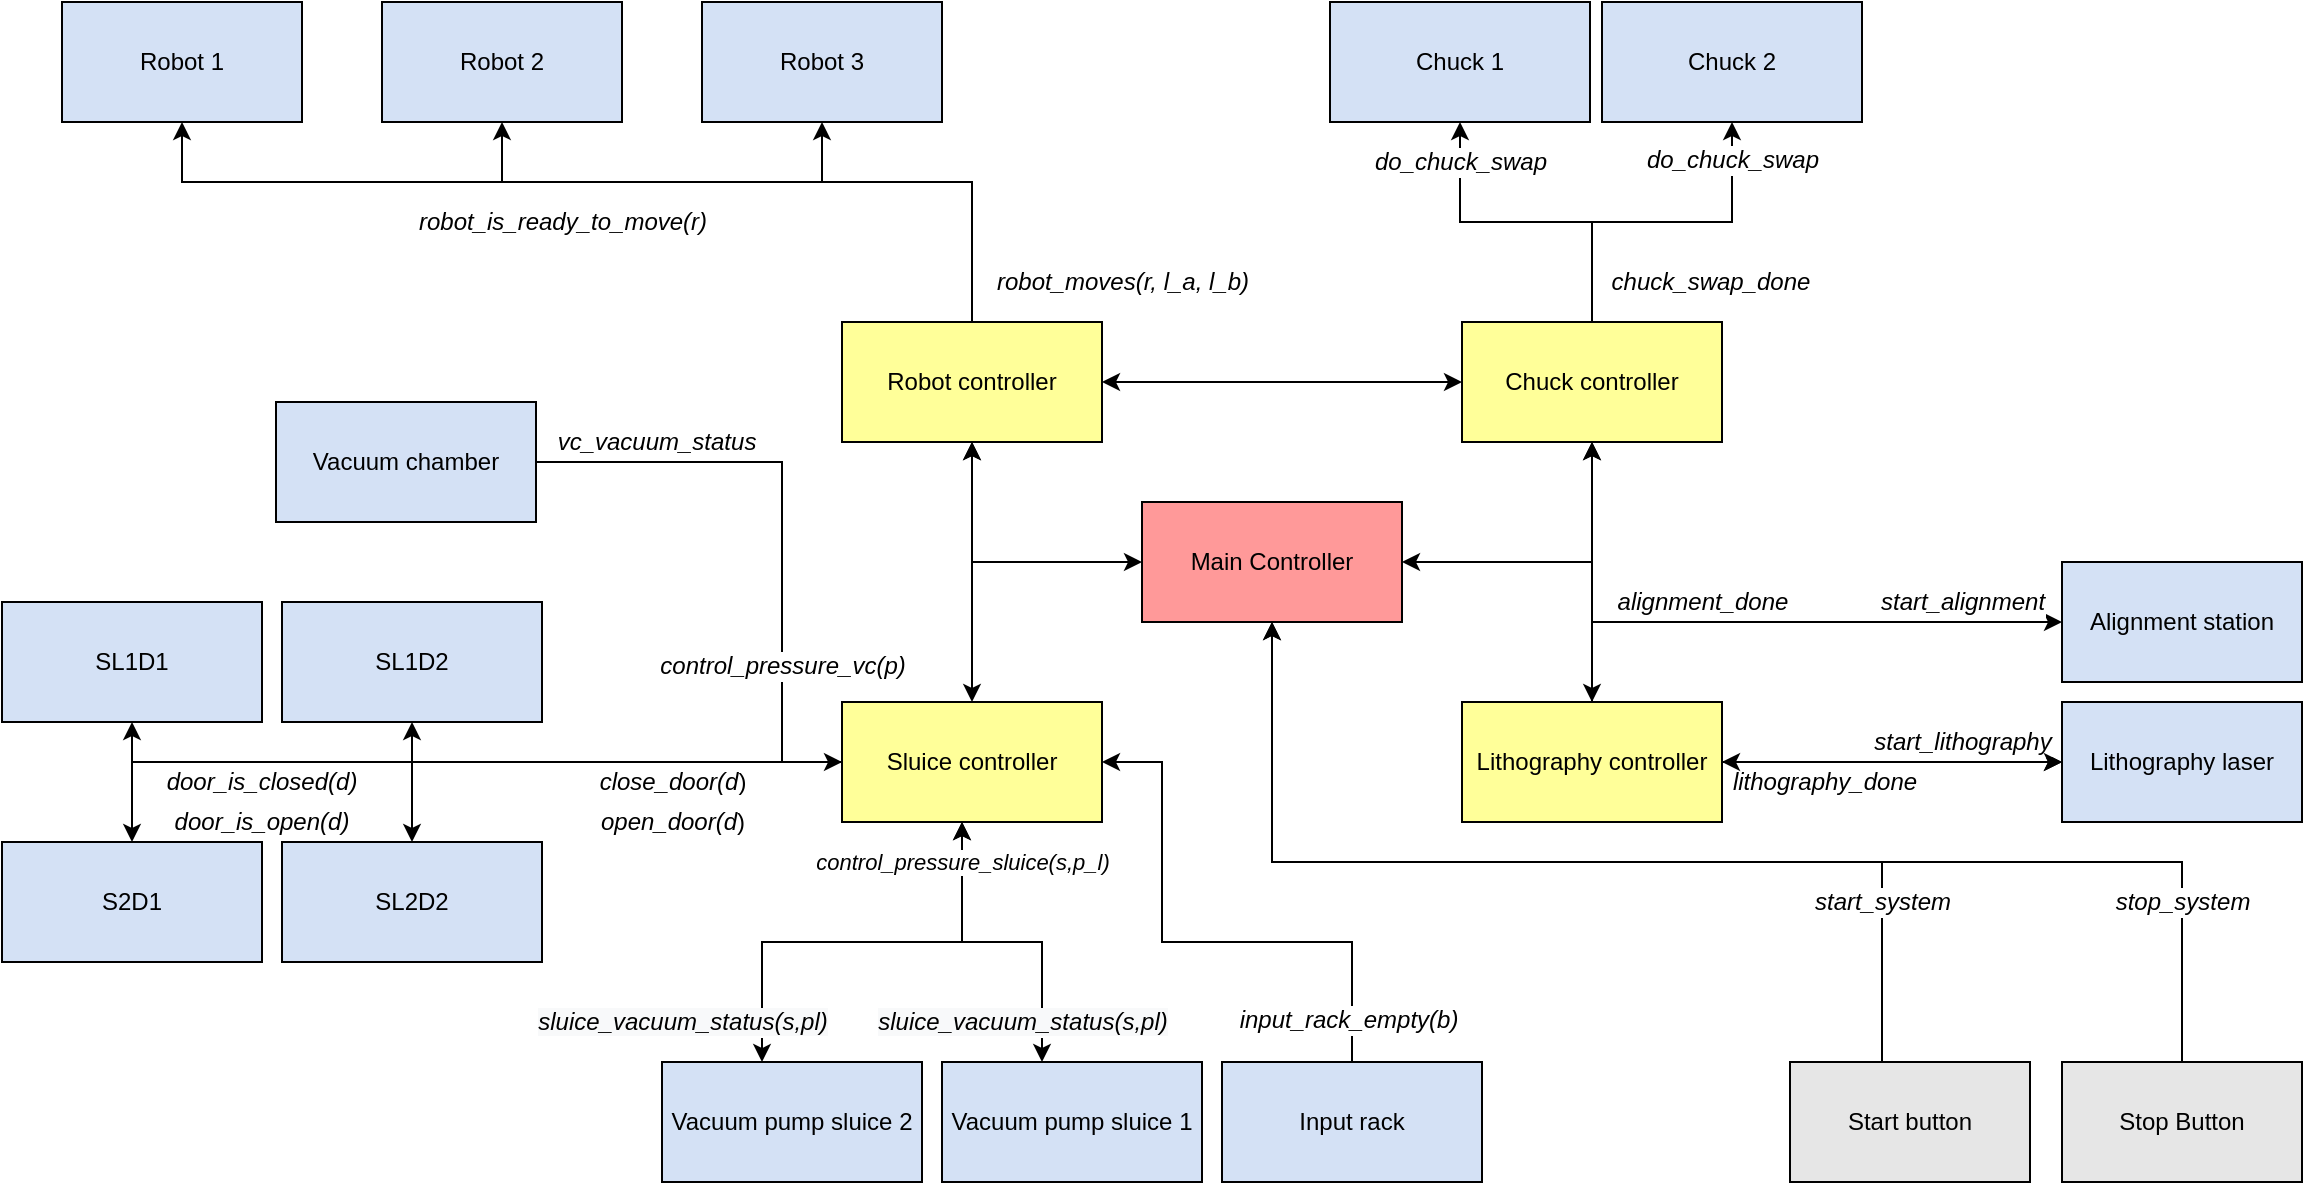 <mxfile version="15.3.8" type="github">
  <diagram id="OpJN6eBW9aZbd_widYFl" name="Page-1">
    <mxGraphModel dx="2411" dy="654" grid="1" gridSize="10" guides="1" tooltips="1" connect="1" arrows="1" fold="1" page="1" pageScale="1" pageWidth="827" pageHeight="1169" math="0" shadow="0">
      <root>
        <mxCell id="0" />
        <mxCell id="1" parent="0" />
        <mxCell id="7QEbIwmtzFfhTlJ7Jh2c-23" style="edgeStyle=orthogonalEdgeStyle;rounded=0;orthogonalLoop=1;jettySize=auto;html=1;entryX=0.5;entryY=1;entryDx=0;entryDy=0;startArrow=none;startFill=0;" parent="1" source="YdVehg9gXkAnftPKYYEg-2" target="YdVehg9gXkAnftPKYYEg-8" edge="1">
          <mxGeometry relative="1" as="geometry">
            <Array as="points">
              <mxPoint x="235" y="170" />
              <mxPoint x="160" y="170" />
            </Array>
          </mxGeometry>
        </mxCell>
        <mxCell id="7QEbIwmtzFfhTlJ7Jh2c-24" style="edgeStyle=orthogonalEdgeStyle;rounded=0;orthogonalLoop=1;jettySize=auto;html=1;entryX=0.5;entryY=1;entryDx=0;entryDy=0;startArrow=none;startFill=0;" parent="1" source="YdVehg9gXkAnftPKYYEg-2" target="YdVehg9gXkAnftPKYYEg-7" edge="1">
          <mxGeometry relative="1" as="geometry">
            <Array as="points">
              <mxPoint x="235" y="170" />
              <mxPoint y="170" />
            </Array>
          </mxGeometry>
        </mxCell>
        <mxCell id="7QEbIwmtzFfhTlJ7Jh2c-25" style="edgeStyle=orthogonalEdgeStyle;rounded=0;orthogonalLoop=1;jettySize=auto;html=1;entryX=0.5;entryY=1;entryDx=0;entryDy=0;startArrow=none;startFill=0;" parent="1" source="YdVehg9gXkAnftPKYYEg-2" target="YdVehg9gXkAnftPKYYEg-6" edge="1">
          <mxGeometry relative="1" as="geometry">
            <Array as="points">
              <mxPoint x="235" y="170" />
              <mxPoint x="-160" y="170" />
            </Array>
          </mxGeometry>
        </mxCell>
        <mxCell id="YdVehg9gXkAnftPKYYEg-2" value="Robot controller" style="rounded=0;whiteSpace=wrap;html=1;fillColor=#FFFF99;" parent="1" vertex="1">
          <mxGeometry x="170" y="240" width="130" height="60" as="geometry" />
        </mxCell>
        <mxCell id="7QEbIwmtzFfhTlJ7Jh2c-45" value="&lt;i&gt;&lt;font style=&quot;font-size: 12px&quot;&gt;do_chuck_swap&lt;/font&gt;&lt;/i&gt;" style="edgeStyle=orthogonalEdgeStyle;rounded=0;orthogonalLoop=1;jettySize=auto;html=1;startArrow=none;startFill=0;" parent="1" source="YdVehg9gXkAnftPKYYEg-3" target="YdVehg9gXkAnftPKYYEg-10" edge="1">
          <mxGeometry x="0.765" relative="1" as="geometry">
            <mxPoint y="-1" as="offset" />
          </mxGeometry>
        </mxCell>
        <mxCell id="7QEbIwmtzFfhTlJ7Jh2c-46" value="&lt;i&gt;&lt;font style=&quot;font-size: 12px&quot;&gt;do_chuck_swap&lt;/font&gt;&lt;/i&gt;" style="edgeStyle=orthogonalEdgeStyle;rounded=0;orthogonalLoop=1;jettySize=auto;html=1;entryX=0.5;entryY=1;entryDx=0;entryDy=0;startArrow=none;startFill=0;" parent="1" source="YdVehg9gXkAnftPKYYEg-3" target="YdVehg9gXkAnftPKYYEg-9" edge="1">
          <mxGeometry x="0.759" relative="1" as="geometry">
            <mxPoint as="offset" />
          </mxGeometry>
        </mxCell>
        <mxCell id="YdVehg9gXkAnftPKYYEg-3" value="Chuck controller" style="rounded=0;whiteSpace=wrap;html=1;fillColor=#FFFF99;" parent="1" vertex="1">
          <mxGeometry x="480" y="240" width="130" height="60" as="geometry" />
        </mxCell>
        <mxCell id="Wi68_jP6Z80T0Oei2cjB-2" style="edgeStyle=orthogonalEdgeStyle;rounded=0;orthogonalLoop=1;jettySize=auto;html=1;entryX=0.5;entryY=1;entryDx=0;entryDy=0;" edge="1" parent="1" source="YdVehg9gXkAnftPKYYEg-4" target="7QEbIwmtzFfhTlJ7Jh2c-49">
          <mxGeometry relative="1" as="geometry" />
        </mxCell>
        <mxCell id="Wi68_jP6Z80T0Oei2cjB-3" style="edgeStyle=orthogonalEdgeStyle;rounded=0;orthogonalLoop=1;jettySize=auto;html=1;" edge="1" parent="1" source="YdVehg9gXkAnftPKYYEg-4" target="7QEbIwmtzFfhTlJ7Jh2c-51">
          <mxGeometry relative="1" as="geometry" />
        </mxCell>
        <mxCell id="Wi68_jP6Z80T0Oei2cjB-4" style="edgeStyle=orthogonalEdgeStyle;rounded=0;orthogonalLoop=1;jettySize=auto;html=1;entryX=0.5;entryY=0;entryDx=0;entryDy=0;" edge="1" parent="1" source="YdVehg9gXkAnftPKYYEg-4" target="7QEbIwmtzFfhTlJ7Jh2c-50">
          <mxGeometry relative="1" as="geometry" />
        </mxCell>
        <mxCell id="Wi68_jP6Z80T0Oei2cjB-5" style="edgeStyle=orthogonalEdgeStyle;rounded=0;orthogonalLoop=1;jettySize=auto;html=1;entryX=0.5;entryY=1;entryDx=0;entryDy=0;" edge="1" parent="1" source="YdVehg9gXkAnftPKYYEg-4" target="YdVehg9gXkAnftPKYYEg-17">
          <mxGeometry relative="1" as="geometry" />
        </mxCell>
        <mxCell id="YdVehg9gXkAnftPKYYEg-4" value="&lt;div&gt;Sluice controller&lt;/div&gt;" style="rounded=0;whiteSpace=wrap;html=1;fillColor=#FFFF99;" parent="1" vertex="1">
          <mxGeometry x="170" y="430" width="130" height="60" as="geometry" />
        </mxCell>
        <mxCell id="7QEbIwmtzFfhTlJ7Jh2c-43" value="&lt;i&gt;&lt;font style=&quot;font-size: 12px&quot;&gt;start_lithography&lt;/font&gt;&lt;/i&gt;" style="edgeStyle=orthogonalEdgeStyle;rounded=0;orthogonalLoop=1;jettySize=auto;html=1;startArrow=none;startFill=0;" parent="1" source="YdVehg9gXkAnftPKYYEg-5" target="YdVehg9gXkAnftPKYYEg-11" edge="1">
          <mxGeometry x="0.412" y="10" relative="1" as="geometry">
            <mxPoint as="offset" />
          </mxGeometry>
        </mxCell>
        <mxCell id="Wi68_jP6Z80T0Oei2cjB-6" value="&lt;i&gt;&lt;font style=&quot;font-size: 12px&quot;&gt;lithography_done&lt;/font&gt;&lt;/i&gt;" style="edgeLabel;html=1;align=center;verticalAlign=middle;resizable=0;points=[];" vertex="1" connectable="0" parent="7QEbIwmtzFfhTlJ7Jh2c-43">
          <mxGeometry x="-0.761" y="2" relative="1" as="geometry">
            <mxPoint x="30" y="12" as="offset" />
          </mxGeometry>
        </mxCell>
        <mxCell id="Wi68_jP6Z80T0Oei2cjB-11" style="edgeStyle=orthogonalEdgeStyle;rounded=0;orthogonalLoop=1;jettySize=auto;html=1;entryX=0;entryY=0.5;entryDx=0;entryDy=0;exitX=1;exitY=0;exitDx=0;exitDy=0;" edge="1" parent="1" source="YdVehg9gXkAnftPKYYEg-5" target="Wi68_jP6Z80T0Oei2cjB-10">
          <mxGeometry relative="1" as="geometry">
            <Array as="points">
              <mxPoint x="545" y="430" />
              <mxPoint x="545" y="390" />
            </Array>
          </mxGeometry>
        </mxCell>
        <mxCell id="Wi68_jP6Z80T0Oei2cjB-12" value="&lt;i&gt;&lt;font style=&quot;font-size: 12px&quot;&gt;start_alignment&lt;/font&gt;&lt;/i&gt;" style="edgeLabel;html=1;align=center;verticalAlign=middle;resizable=0;points=[];" vertex="1" connectable="0" parent="Wi68_jP6Z80T0Oei2cjB-11">
          <mxGeometry x="0.292" y="-2" relative="1" as="geometry">
            <mxPoint x="70" y="-12" as="offset" />
          </mxGeometry>
        </mxCell>
        <mxCell id="Wi68_jP6Z80T0Oei2cjB-13" value="&lt;i&gt;&lt;font style=&quot;font-size: 12px&quot;&gt;alignment_done&lt;/font&gt;&lt;/i&gt;" style="edgeLabel;html=1;align=center;verticalAlign=middle;resizable=0;points=[];" vertex="1" connectable="0" parent="Wi68_jP6Z80T0Oei2cjB-11">
          <mxGeometry x="-0.471" y="-2" relative="1" as="geometry">
            <mxPoint x="53" y="-25" as="offset" />
          </mxGeometry>
        </mxCell>
        <mxCell id="YdVehg9gXkAnftPKYYEg-5" value="Lithography controller" style="rounded=0;whiteSpace=wrap;html=1;fillColor=#FFFF99;" parent="1" vertex="1">
          <mxGeometry x="480" y="430" width="130" height="60" as="geometry" />
        </mxCell>
        <mxCell id="YdVehg9gXkAnftPKYYEg-6" value="Robot 1" style="rounded=0;whiteSpace=wrap;html=1;fillColor=#D4E1F5;" parent="1" vertex="1">
          <mxGeometry x="-220" y="80" width="120" height="60" as="geometry" />
        </mxCell>
        <mxCell id="YdVehg9gXkAnftPKYYEg-7" value="Robot 2" style="rounded=0;whiteSpace=wrap;html=1;fillColor=#D4E1F5;" parent="1" vertex="1">
          <mxGeometry x="-60" y="80" width="120" height="60" as="geometry" />
        </mxCell>
        <mxCell id="YdVehg9gXkAnftPKYYEg-8" value="Robot 3" style="rounded=0;whiteSpace=wrap;html=1;fillColor=#D4E1F5;" parent="1" vertex="1">
          <mxGeometry x="100" y="80" width="120" height="60" as="geometry" />
        </mxCell>
        <mxCell id="YdVehg9gXkAnftPKYYEg-9" value="Chuck 1" style="rounded=0;whiteSpace=wrap;html=1;fillColor=#D4E1F5;" parent="1" vertex="1">
          <mxGeometry x="414" y="80" width="130" height="60" as="geometry" />
        </mxCell>
        <mxCell id="YdVehg9gXkAnftPKYYEg-10" value="&lt;div&gt;Chuck 2&lt;/div&gt;" style="rounded=0;whiteSpace=wrap;html=1;fillColor=#D4E1F5;" parent="1" vertex="1">
          <mxGeometry x="550" y="80" width="130" height="60" as="geometry" />
        </mxCell>
        <mxCell id="YdVehg9gXkAnftPKYYEg-11" value="Lithography laser" style="rounded=0;whiteSpace=wrap;html=1;fillColor=#D4E1F5;" parent="1" vertex="1">
          <mxGeometry x="780" y="430" width="120" height="60" as="geometry" />
        </mxCell>
        <mxCell id="7QEbIwmtzFfhTlJ7Jh2c-37" style="edgeStyle=orthogonalEdgeStyle;rounded=0;orthogonalLoop=1;jettySize=auto;html=1;startArrow=classic;startFill=1;" parent="1" source="YdVehg9gXkAnftPKYYEg-13" edge="1">
          <mxGeometry relative="1" as="geometry">
            <mxPoint x="230" y="490" as="targetPoint" />
            <Array as="points">
              <mxPoint x="130" y="550" />
              <mxPoint x="230" y="550" />
            </Array>
          </mxGeometry>
        </mxCell>
        <mxCell id="7QEbIwmtzFfhTlJ7Jh2c-38" value="&lt;i style=&quot;font-size: 12px ; font-family: &amp;#34;helvetica&amp;#34; ; background-color: rgb(248 , 249 , 250)&quot;&gt;sluice_vacuum_status(s,pl)&lt;/i&gt;" style="edgeLabel;html=1;align=center;verticalAlign=middle;resizable=0;points=[];" parent="7QEbIwmtzFfhTlJ7Jh2c-37" vertex="1" connectable="0">
          <mxGeometry x="-0.57" y="-5" relative="1" as="geometry">
            <mxPoint x="-45" y="27" as="offset" />
          </mxGeometry>
        </mxCell>
        <mxCell id="YdVehg9gXkAnftPKYYEg-13" value="Vacuum pump sluice 2" style="rounded=0;whiteSpace=wrap;html=1;" parent="1" vertex="1">
          <mxGeometry x="80" y="610" width="130" height="60" as="geometry" />
        </mxCell>
        <mxCell id="7QEbIwmtzFfhTlJ7Jh2c-35" value="&lt;i&gt;control_pressure_sluice(s,p_l)&lt;/i&gt;" style="edgeStyle=orthogonalEdgeStyle;rounded=0;orthogonalLoop=1;jettySize=auto;html=1;startArrow=classic;startFill=1;" parent="1" source="YdVehg9gXkAnftPKYYEg-14" edge="1">
          <mxGeometry x="0.75" relative="1" as="geometry">
            <mxPoint x="230" y="490" as="targetPoint" />
            <Array as="points">
              <mxPoint x="270" y="550" />
              <mxPoint x="230" y="550" />
            </Array>
            <mxPoint as="offset" />
          </mxGeometry>
        </mxCell>
        <mxCell id="7QEbIwmtzFfhTlJ7Jh2c-36" value="&lt;i style=&quot;font-size: 12px ; background-color: rgb(248 , 249 , 250)&quot;&gt;sluice_vacuum_status(s,pl)&lt;/i&gt;" style="edgeLabel;html=1;align=center;verticalAlign=middle;resizable=0;points=[];" parent="7QEbIwmtzFfhTlJ7Jh2c-35" vertex="1" connectable="0">
          <mxGeometry x="-0.304" y="-2" relative="1" as="geometry">
            <mxPoint x="-12" y="35" as="offset" />
          </mxGeometry>
        </mxCell>
        <mxCell id="YdVehg9gXkAnftPKYYEg-14" value="Vacuum pump sluice 1" style="rounded=0;whiteSpace=wrap;html=1;" parent="1" vertex="1">
          <mxGeometry x="220" y="610" width="130" height="60" as="geometry" />
        </mxCell>
        <mxCell id="YdVehg9gXkAnftPKYYEg-17" value="SL1D1" style="rounded=0;whiteSpace=wrap;html=1;fillColor=#D4E1F5;" parent="1" vertex="1">
          <mxGeometry x="-250" y="380" width="130" height="60" as="geometry" />
        </mxCell>
        <mxCell id="YdVehg9gXkAnftPKYYEg-23" value="&lt;i&gt;open_door(d&lt;/i&gt;)" style="text;html=1;align=center;verticalAlign=middle;resizable=0;points=[];autosize=1;strokeColor=none;fillColor=none;" parent="1" vertex="1">
          <mxGeometry x="40" y="480" width="90" height="20" as="geometry" />
        </mxCell>
        <mxCell id="YdVehg9gXkAnftPKYYEg-30" value="" style="endArrow=classic;startArrow=classic;html=1;entryX=0;entryY=0.5;entryDx=0;entryDy=0;exitX=1;exitY=0.5;exitDx=0;exitDy=0;" parent="1" source="YdVehg9gXkAnftPKYYEg-2" target="YdVehg9gXkAnftPKYYEg-3" edge="1">
          <mxGeometry width="50" height="50" relative="1" as="geometry">
            <mxPoint x="210" y="380" as="sourcePoint" />
            <mxPoint x="260" y="330" as="targetPoint" />
          </mxGeometry>
        </mxCell>
        <mxCell id="YdVehg9gXkAnftPKYYEg-31" value="" style="endArrow=classic;startArrow=classic;html=1;entryX=0.5;entryY=0;entryDx=0;entryDy=0;exitX=0.5;exitY=1;exitDx=0;exitDy=0;" parent="1" source="YdVehg9gXkAnftPKYYEg-2" target="YdVehg9gXkAnftPKYYEg-4" edge="1">
          <mxGeometry width="50" height="50" relative="1" as="geometry">
            <mxPoint x="310" y="280" as="sourcePoint" />
            <mxPoint x="380" y="280" as="targetPoint" />
          </mxGeometry>
        </mxCell>
        <mxCell id="YdVehg9gXkAnftPKYYEg-33" value="" style="endArrow=classic;startArrow=classic;html=1;entryX=0.5;entryY=1;entryDx=0;entryDy=0;exitX=0.5;exitY=0;exitDx=0;exitDy=0;" parent="1" source="YdVehg9gXkAnftPKYYEg-5" target="YdVehg9gXkAnftPKYYEg-3" edge="1">
          <mxGeometry width="50" height="50" relative="1" as="geometry">
            <mxPoint x="490" y="390" as="sourcePoint" />
            <mxPoint x="420" y="390" as="targetPoint" />
          </mxGeometry>
        </mxCell>
        <mxCell id="7QEbIwmtzFfhTlJ7Jh2c-1" style="edgeStyle=orthogonalEdgeStyle;rounded=0;orthogonalLoop=1;jettySize=auto;html=1;entryX=0.5;entryY=1;entryDx=0;entryDy=0;startArrow=classic;startFill=1;" parent="1" source="YdVehg9gXkAnftPKYYEg-36" target="YdVehg9gXkAnftPKYYEg-3" edge="1">
          <mxGeometry relative="1" as="geometry" />
        </mxCell>
        <mxCell id="7QEbIwmtzFfhTlJ7Jh2c-2" style="edgeStyle=orthogonalEdgeStyle;rounded=0;orthogonalLoop=1;jettySize=auto;html=1;entryX=0.5;entryY=1;entryDx=0;entryDy=0;startArrow=classic;startFill=1;" parent="1" source="YdVehg9gXkAnftPKYYEg-36" target="YdVehg9gXkAnftPKYYEg-2" edge="1">
          <mxGeometry relative="1" as="geometry" />
        </mxCell>
        <mxCell id="YdVehg9gXkAnftPKYYEg-36" value="Main Controller" style="rounded=0;whiteSpace=wrap;html=1;fillColor=#FF9999;" parent="1" vertex="1">
          <mxGeometry x="320" y="330" width="130" height="60" as="geometry" />
        </mxCell>
        <mxCell id="7QEbIwmtzFfhTlJ7Jh2c-6" value="&lt;i&gt;door_is_open(d)&lt;/i&gt;" style="text;html=1;strokeColor=none;fillColor=none;align=center;verticalAlign=middle;whiteSpace=wrap;rounded=0;" parent="1" vertex="1">
          <mxGeometry x="-140" y="480" width="40" height="20" as="geometry" />
        </mxCell>
        <mxCell id="7QEbIwmtzFfhTlJ7Jh2c-15" value="&lt;font style=&quot;font-size: 12px&quot;&gt;start_system&lt;/font&gt;" style="edgeStyle=orthogonalEdgeStyle;rounded=0;orthogonalLoop=1;jettySize=auto;html=1;entryX=0.5;entryY=1;entryDx=0;entryDy=0;startArrow=none;startFill=0;fontStyle=2" parent="1" source="7QEbIwmtzFfhTlJ7Jh2c-8" target="YdVehg9gXkAnftPKYYEg-36" edge="1">
          <mxGeometry x="-0.695" relative="1" as="geometry">
            <Array as="points">
              <mxPoint x="690" y="510" />
              <mxPoint x="385" y="510" />
            </Array>
            <mxPoint as="offset" />
          </mxGeometry>
        </mxCell>
        <mxCell id="7QEbIwmtzFfhTlJ7Jh2c-8" value="Start button" style="rounded=0;whiteSpace=wrap;html=1;fillColor=#E6E6E6;" parent="1" vertex="1">
          <mxGeometry x="644" y="610" width="120" height="60" as="geometry" />
        </mxCell>
        <mxCell id="7QEbIwmtzFfhTlJ7Jh2c-14" value="&lt;i&gt;&lt;font style=&quot;font-size: 12px&quot;&gt;stop_system&lt;/font&gt;&lt;/i&gt;" style="edgeStyle=orthogonalEdgeStyle;rounded=0;orthogonalLoop=1;jettySize=auto;html=1;entryX=0.5;entryY=1;entryDx=0;entryDy=0;startArrow=none;startFill=0;exitX=0.5;exitY=0;exitDx=0;exitDy=0;" parent="1" source="7QEbIwmtzFfhTlJ7Jh2c-9" target="YdVehg9gXkAnftPKYYEg-36" edge="1">
          <mxGeometry x="-0.763" relative="1" as="geometry">
            <Array as="points">
              <mxPoint x="840" y="510" />
              <mxPoint x="385" y="510" />
            </Array>
            <mxPoint as="offset" />
          </mxGeometry>
        </mxCell>
        <mxCell id="7QEbIwmtzFfhTlJ7Jh2c-9" value="Stop Button" style="rounded=0;whiteSpace=wrap;html=1;fillColor=#E6E6E6;" parent="1" vertex="1">
          <mxGeometry x="780" y="610" width="120" height="60" as="geometry" />
        </mxCell>
        <mxCell id="7QEbIwmtzFfhTlJ7Jh2c-17" value="&lt;i&gt;close_door(d&lt;/i&gt;)" style="text;html=1;align=center;verticalAlign=middle;resizable=0;points=[];autosize=1;strokeColor=none;fillColor=none;" parent="1" vertex="1">
          <mxGeometry x="40" y="460" width="90" height="20" as="geometry" />
        </mxCell>
        <mxCell id="7QEbIwmtzFfhTlJ7Jh2c-18" value="&lt;i&gt;door_is_closed(d)&lt;/i&gt;" style="text;html=1;strokeColor=none;fillColor=none;align=center;verticalAlign=middle;whiteSpace=wrap;rounded=0;" parent="1" vertex="1">
          <mxGeometry x="-140" y="460" width="40" height="20" as="geometry" />
        </mxCell>
        <mxCell id="7QEbIwmtzFfhTlJ7Jh2c-26" value="&lt;i&gt;robot_moves(r, l_a, l_b)&lt;/i&gt;" style="text;html=1;align=center;verticalAlign=middle;resizable=0;points=[];autosize=1;strokeColor=none;fillColor=none;" parent="1" vertex="1">
          <mxGeometry x="240" y="210" width="140" height="20" as="geometry" />
        </mxCell>
        <mxCell id="7QEbIwmtzFfhTlJ7Jh2c-27" value="&lt;i&gt;robot_is_ready_to_move(r)&lt;/i&gt;" style="text;html=1;align=center;verticalAlign=middle;resizable=0;points=[];autosize=1;strokeColor=none;fillColor=none;" parent="1" vertex="1">
          <mxGeometry x="-50" y="180" width="160" height="20" as="geometry" />
        </mxCell>
        <mxCell id="7QEbIwmtzFfhTlJ7Jh2c-48" value="&lt;i&gt;chuck_swap_done&lt;/i&gt;" style="text;html=1;align=center;verticalAlign=middle;resizable=0;points=[];autosize=1;strokeColor=none;fillColor=none;" parent="1" vertex="1">
          <mxGeometry x="544" y="210" width="120" height="20" as="geometry" />
        </mxCell>
        <mxCell id="7QEbIwmtzFfhTlJ7Jh2c-49" value="SL1D2" style="rounded=0;whiteSpace=wrap;html=1;" parent="1" vertex="1">
          <mxGeometry x="-110" y="380" width="130" height="60" as="geometry" />
        </mxCell>
        <mxCell id="7QEbIwmtzFfhTlJ7Jh2c-50" value="S2D1" style="rounded=0;whiteSpace=wrap;html=1;" parent="1" vertex="1">
          <mxGeometry x="-250" y="500" width="130" height="60" as="geometry" />
        </mxCell>
        <mxCell id="7QEbIwmtzFfhTlJ7Jh2c-51" value="SL2D2" style="rounded=0;whiteSpace=wrap;html=1;" parent="1" vertex="1">
          <mxGeometry x="-110" y="500" width="130" height="60" as="geometry" />
        </mxCell>
        <mxCell id="Wi68_jP6Z80T0Oei2cjB-8" value="" style="endArrow=classic;startArrow=classic;html=1;entryX=0;entryY=0.5;entryDx=0;entryDy=0;exitX=1;exitY=0.5;exitDx=0;exitDy=0;" edge="1" parent="1" source="YdVehg9gXkAnftPKYYEg-5" target="YdVehg9gXkAnftPKYYEg-11">
          <mxGeometry width="50" height="50" relative="1" as="geometry">
            <mxPoint x="640" y="410" as="sourcePoint" />
            <mxPoint x="690" y="360" as="targetPoint" />
          </mxGeometry>
        </mxCell>
        <mxCell id="Wi68_jP6Z80T0Oei2cjB-10" value="Alignment station" style="rounded=0;whiteSpace=wrap;html=1;fillColor=#D4E1F5;" vertex="1" parent="1">
          <mxGeometry x="780" y="360" width="120" height="60" as="geometry" />
        </mxCell>
        <mxCell id="Wi68_jP6Z80T0Oei2cjB-25" style="edgeStyle=orthogonalEdgeStyle;rounded=0;orthogonalLoop=1;jettySize=auto;html=1;entryX=0;entryY=0.5;entryDx=0;entryDy=0;" edge="1" parent="1" source="Wi68_jP6Z80T0Oei2cjB-23" target="YdVehg9gXkAnftPKYYEg-4">
          <mxGeometry relative="1" as="geometry">
            <Array as="points">
              <mxPoint x="140" y="310" />
              <mxPoint x="140" y="460" />
            </Array>
          </mxGeometry>
        </mxCell>
        <mxCell id="Wi68_jP6Z80T0Oei2cjB-26" value="&lt;span style=&quot;font-size: 12px&quot;&gt;&lt;i&gt;vc_vacuum_status&lt;/i&gt;&lt;/span&gt;" style="edgeLabel;html=1;align=center;verticalAlign=middle;resizable=0;points=[];" vertex="1" connectable="0" parent="Wi68_jP6Z80T0Oei2cjB-25">
          <mxGeometry x="-0.785" y="-1" relative="1" as="geometry">
            <mxPoint x="27" y="-11" as="offset" />
          </mxGeometry>
        </mxCell>
        <mxCell id="Wi68_jP6Z80T0Oei2cjB-27" value="&lt;i&gt;&lt;font style=&quot;font-size: 12px&quot;&gt;control_pressure_vc(p)&lt;/font&gt;&lt;/i&gt;" style="edgeLabel;html=1;align=center;verticalAlign=middle;resizable=0;points=[];" vertex="1" connectable="0" parent="Wi68_jP6Z80T0Oei2cjB-25">
          <mxGeometry x="0.46" relative="1" as="geometry">
            <mxPoint y="4" as="offset" />
          </mxGeometry>
        </mxCell>
        <mxCell id="Wi68_jP6Z80T0Oei2cjB-23" value="Vacuum chamber" style="rounded=0;whiteSpace=wrap;html=1;fillColor=#D4E1F5;" vertex="1" parent="1">
          <mxGeometry x="-113" y="280" width="130" height="60" as="geometry" />
        </mxCell>
        <mxCell id="Wi68_jP6Z80T0Oei2cjB-31" style="edgeStyle=orthogonalEdgeStyle;rounded=0;orthogonalLoop=1;jettySize=auto;html=1;entryX=1;entryY=0.5;entryDx=0;entryDy=0;" edge="1" parent="1" source="Wi68_jP6Z80T0Oei2cjB-30" target="YdVehg9gXkAnftPKYYEg-4">
          <mxGeometry relative="1" as="geometry">
            <Array as="points">
              <mxPoint x="425" y="550" />
              <mxPoint x="330" y="550" />
              <mxPoint x="330" y="460" />
            </Array>
          </mxGeometry>
        </mxCell>
        <mxCell id="Wi68_jP6Z80T0Oei2cjB-33" value="&lt;span style=&quot;font-size: 12px&quot;&gt;&lt;i&gt;input_rack_empty(b)&lt;/i&gt;&lt;/span&gt;" style="edgeLabel;html=1;align=center;verticalAlign=middle;resizable=0;points=[];" vertex="1" connectable="0" parent="Wi68_jP6Z80T0Oei2cjB-31">
          <mxGeometry x="-0.849" y="2" relative="1" as="geometry">
            <mxPoint as="offset" />
          </mxGeometry>
        </mxCell>
        <mxCell id="Wi68_jP6Z80T0Oei2cjB-30" value="Input rack" style="rounded=0;whiteSpace=wrap;html=1;fillColor=#D4E1F5;" vertex="1" parent="1">
          <mxGeometry x="360" y="610" width="130" height="60" as="geometry" />
        </mxCell>
        <mxCell id="Wi68_jP6Z80T0Oei2cjB-34" value="Vacuum pump sluice 1" style="rounded=0;whiteSpace=wrap;html=1;fillColor=#D4E1F5;" vertex="1" parent="1">
          <mxGeometry x="220" y="610" width="130" height="60" as="geometry" />
        </mxCell>
        <mxCell id="Wi68_jP6Z80T0Oei2cjB-35" value="Vacuum pump sluice 2" style="rounded=0;whiteSpace=wrap;html=1;fillColor=#D4E1F5;" vertex="1" parent="1">
          <mxGeometry x="80" y="610" width="130" height="60" as="geometry" />
        </mxCell>
        <mxCell id="Wi68_jP6Z80T0Oei2cjB-36" value="S2D1" style="rounded=0;whiteSpace=wrap;html=1;fillColor=#D4E1F5;" vertex="1" parent="1">
          <mxGeometry x="-250" y="500" width="130" height="60" as="geometry" />
        </mxCell>
        <mxCell id="Wi68_jP6Z80T0Oei2cjB-37" value="SL2D2" style="rounded=0;whiteSpace=wrap;html=1;fillColor=#D4E1F5;" vertex="1" parent="1">
          <mxGeometry x="-110" y="500" width="130" height="60" as="geometry" />
        </mxCell>
        <mxCell id="Wi68_jP6Z80T0Oei2cjB-38" value="SL1D2" style="rounded=0;whiteSpace=wrap;html=1;fillColor=#D4E1F5;" vertex="1" parent="1">
          <mxGeometry x="-110" y="380" width="130" height="60" as="geometry" />
        </mxCell>
      </root>
    </mxGraphModel>
  </diagram>
</mxfile>

